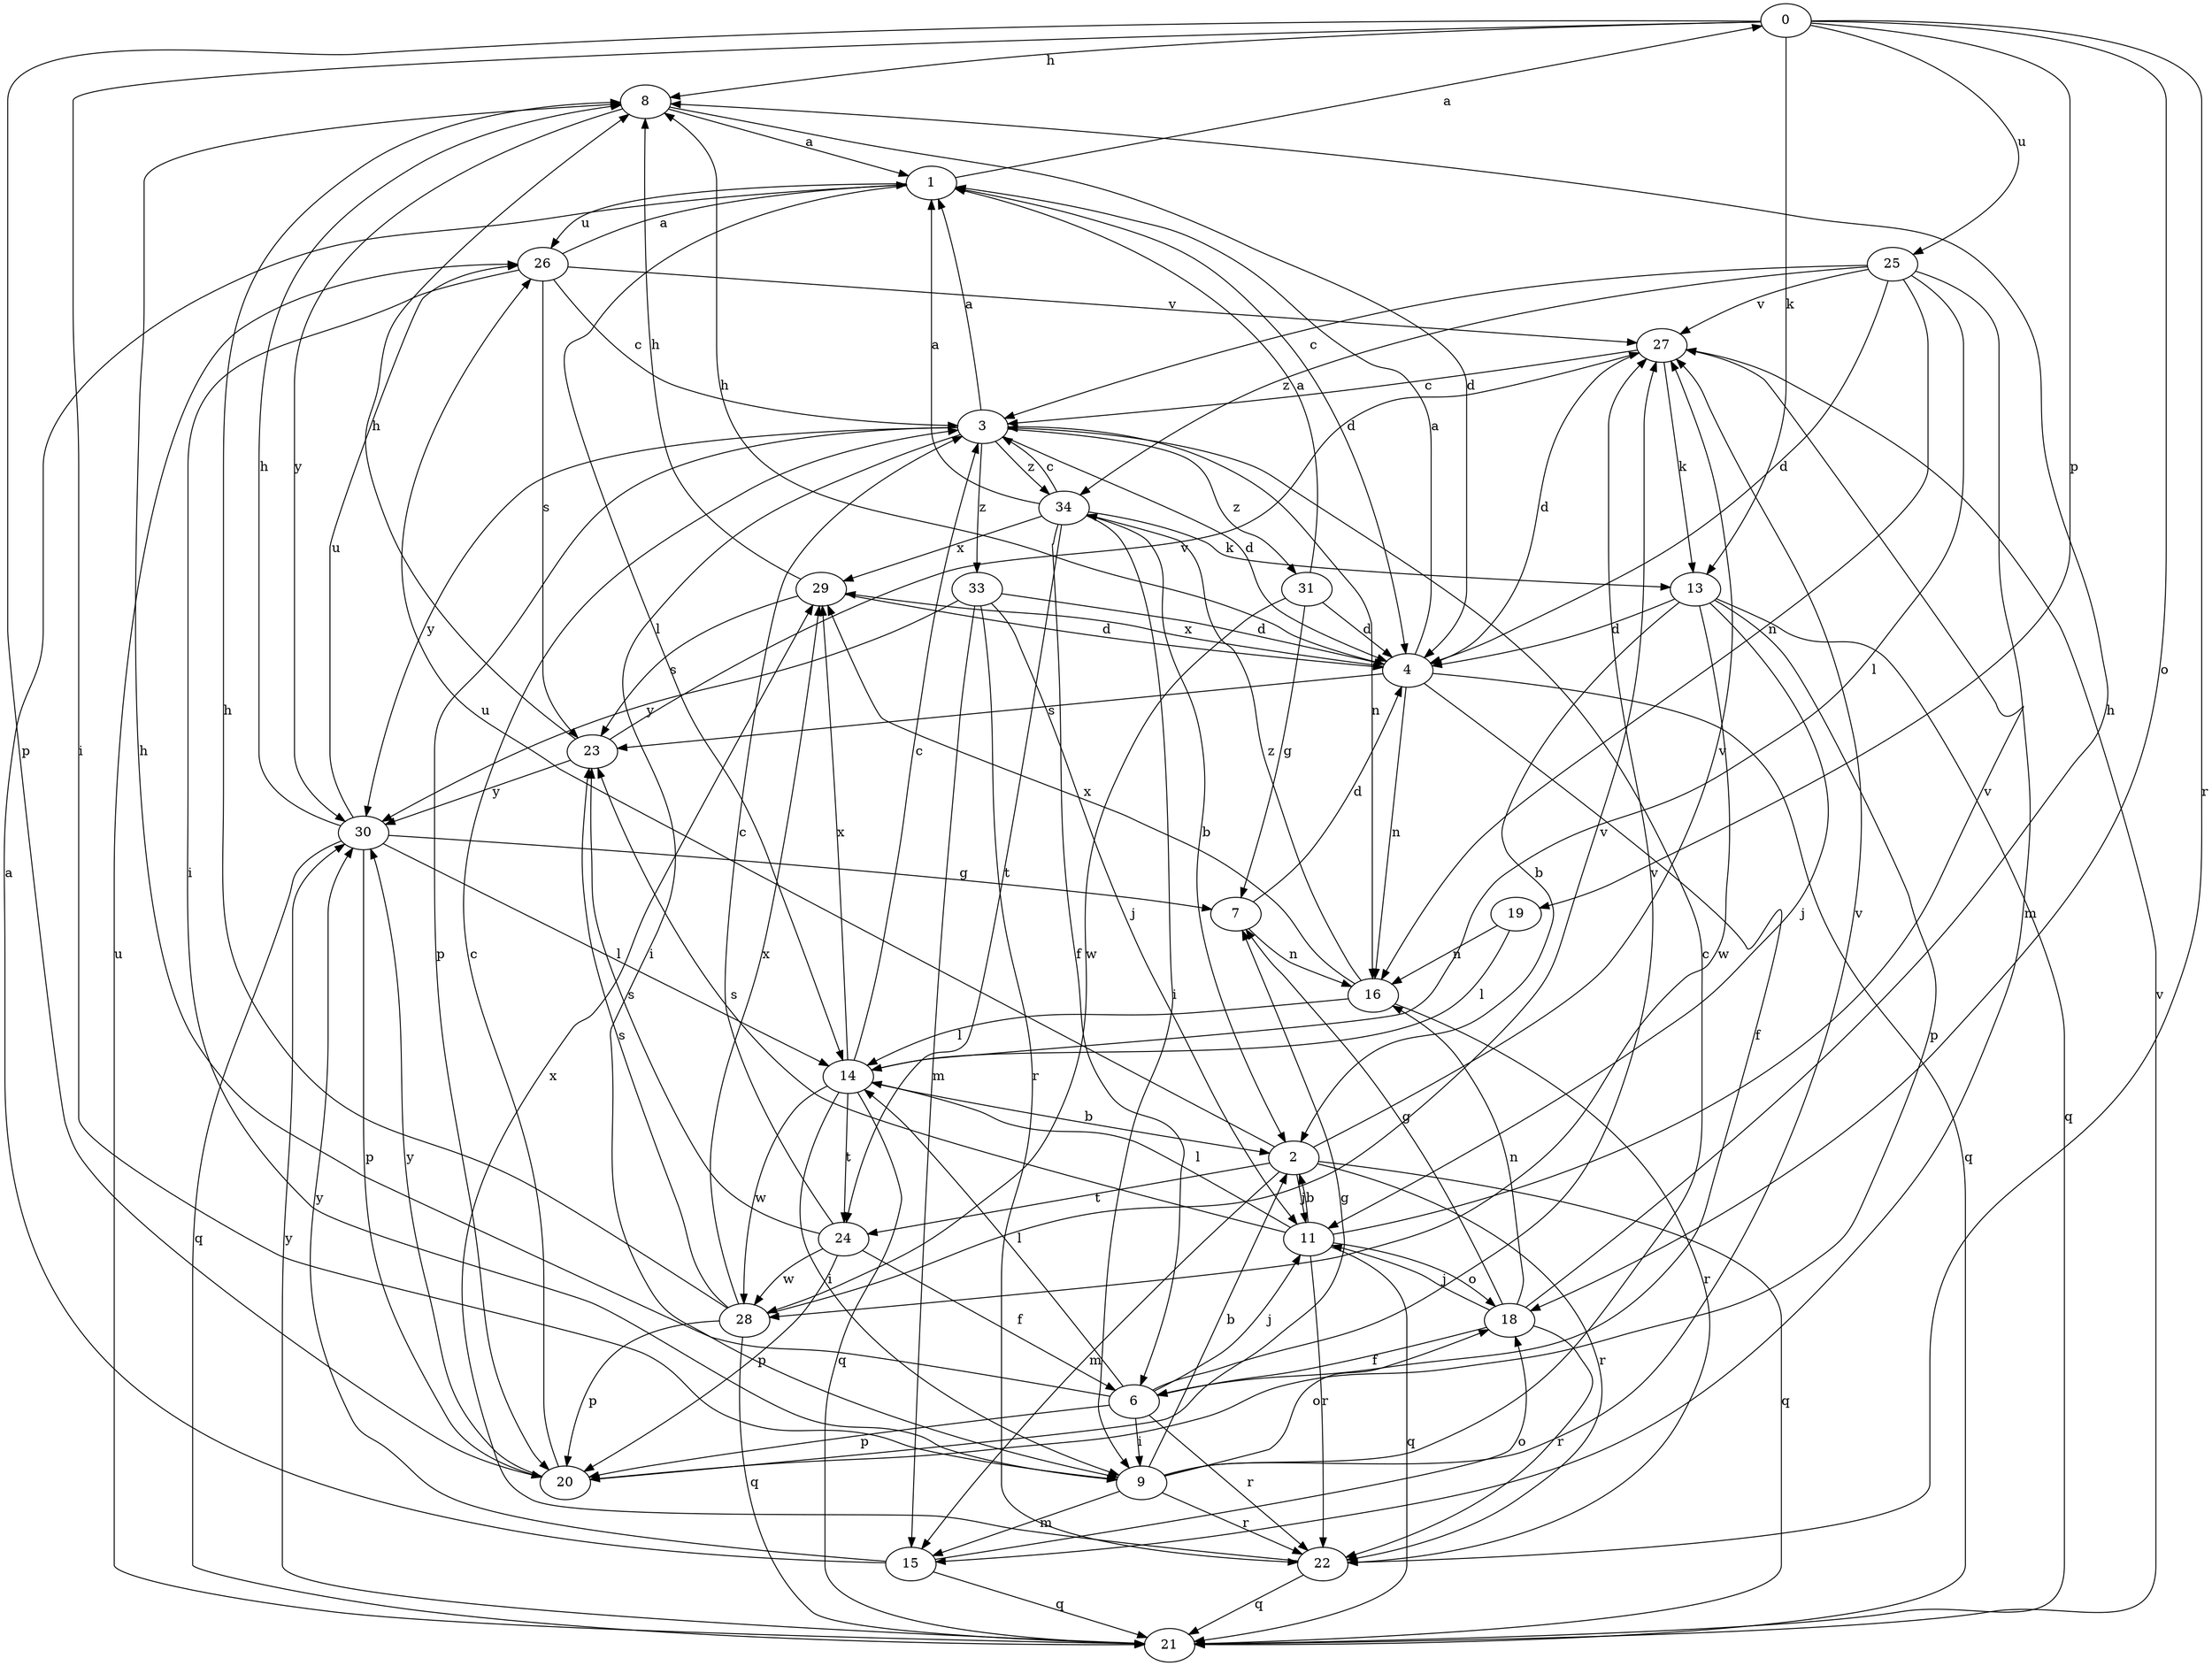 strict digraph  {
0;
1;
2;
3;
4;
6;
7;
8;
9;
11;
13;
14;
15;
16;
18;
19;
20;
21;
22;
23;
24;
25;
26;
27;
28;
29;
30;
31;
33;
34;
0 -> 8  [label=h];
0 -> 9  [label=i];
0 -> 13  [label=k];
0 -> 18  [label=o];
0 -> 19  [label=p];
0 -> 20  [label=p];
0 -> 22  [label=r];
0 -> 25  [label=u];
1 -> 0  [label=a];
1 -> 4  [label=d];
1 -> 14  [label=l];
1 -> 26  [label=u];
2 -> 11  [label=j];
2 -> 15  [label=m];
2 -> 21  [label=q];
2 -> 22  [label=r];
2 -> 24  [label=t];
2 -> 26  [label=u];
2 -> 27  [label=v];
3 -> 1  [label=a];
3 -> 4  [label=d];
3 -> 9  [label=i];
3 -> 16  [label=n];
3 -> 20  [label=p];
3 -> 30  [label=y];
3 -> 31  [label=z];
3 -> 33  [label=z];
3 -> 34  [label=z];
4 -> 1  [label=a];
4 -> 6  [label=f];
4 -> 8  [label=h];
4 -> 16  [label=n];
4 -> 21  [label=q];
4 -> 23  [label=s];
4 -> 29  [label=x];
6 -> 8  [label=h];
6 -> 9  [label=i];
6 -> 11  [label=j];
6 -> 14  [label=l];
6 -> 20  [label=p];
6 -> 22  [label=r];
6 -> 27  [label=v];
7 -> 4  [label=d];
7 -> 16  [label=n];
8 -> 1  [label=a];
8 -> 4  [label=d];
8 -> 30  [label=y];
9 -> 2  [label=b];
9 -> 3  [label=c];
9 -> 15  [label=m];
9 -> 18  [label=o];
9 -> 22  [label=r];
9 -> 27  [label=v];
11 -> 2  [label=b];
11 -> 14  [label=l];
11 -> 18  [label=o];
11 -> 21  [label=q];
11 -> 22  [label=r];
11 -> 23  [label=s];
11 -> 27  [label=v];
13 -> 2  [label=b];
13 -> 4  [label=d];
13 -> 11  [label=j];
13 -> 20  [label=p];
13 -> 21  [label=q];
13 -> 28  [label=w];
14 -> 2  [label=b];
14 -> 3  [label=c];
14 -> 9  [label=i];
14 -> 21  [label=q];
14 -> 24  [label=t];
14 -> 28  [label=w];
14 -> 29  [label=x];
15 -> 1  [label=a];
15 -> 18  [label=o];
15 -> 21  [label=q];
15 -> 30  [label=y];
16 -> 14  [label=l];
16 -> 22  [label=r];
16 -> 29  [label=x];
16 -> 34  [label=z];
18 -> 6  [label=f];
18 -> 7  [label=g];
18 -> 8  [label=h];
18 -> 11  [label=j];
18 -> 16  [label=n];
18 -> 22  [label=r];
19 -> 14  [label=l];
19 -> 16  [label=n];
20 -> 3  [label=c];
20 -> 7  [label=g];
20 -> 30  [label=y];
21 -> 26  [label=u];
21 -> 27  [label=v];
21 -> 30  [label=y];
22 -> 21  [label=q];
22 -> 29  [label=x];
23 -> 8  [label=h];
23 -> 27  [label=v];
23 -> 30  [label=y];
24 -> 3  [label=c];
24 -> 6  [label=f];
24 -> 20  [label=p];
24 -> 23  [label=s];
24 -> 28  [label=w];
25 -> 3  [label=c];
25 -> 4  [label=d];
25 -> 14  [label=l];
25 -> 15  [label=m];
25 -> 16  [label=n];
25 -> 27  [label=v];
25 -> 34  [label=z];
26 -> 1  [label=a];
26 -> 3  [label=c];
26 -> 9  [label=i];
26 -> 23  [label=s];
26 -> 27  [label=v];
27 -> 3  [label=c];
27 -> 4  [label=d];
27 -> 13  [label=k];
28 -> 8  [label=h];
28 -> 20  [label=p];
28 -> 21  [label=q];
28 -> 23  [label=s];
28 -> 27  [label=v];
28 -> 29  [label=x];
29 -> 4  [label=d];
29 -> 8  [label=h];
29 -> 23  [label=s];
30 -> 7  [label=g];
30 -> 8  [label=h];
30 -> 14  [label=l];
30 -> 20  [label=p];
30 -> 21  [label=q];
30 -> 26  [label=u];
31 -> 1  [label=a];
31 -> 4  [label=d];
31 -> 7  [label=g];
31 -> 28  [label=w];
33 -> 4  [label=d];
33 -> 11  [label=j];
33 -> 15  [label=m];
33 -> 22  [label=r];
33 -> 30  [label=y];
34 -> 1  [label=a];
34 -> 2  [label=b];
34 -> 3  [label=c];
34 -> 6  [label=f];
34 -> 9  [label=i];
34 -> 13  [label=k];
34 -> 24  [label=t];
34 -> 29  [label=x];
}

